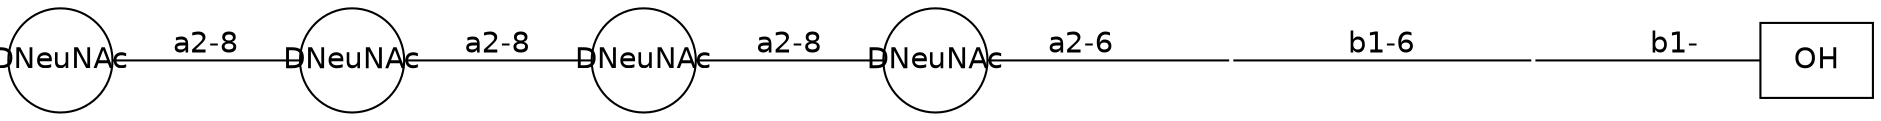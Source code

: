 graph G {graph [splines=false dpi=72 outputorder="edgesfirst"];
node [shape="none" fontname=DejaVuSans labelfontsize=12 label="none" size=50 fixedsize="true" scale="true"];
edge [labelfontsize=12 fontname=DejaVuSans labeldistance=1.2 labelangle=320.0];
rankdir=LR nodesep="0.05" ranksep="0.8";
0 [shape=box label="OH"]
1 [label="" height="0.7" image="includes/MolecularMetadata/Sugars/SNFG_Symbol_Images/DGal.svg"];
2 [label="" height="0.7" image="includes/MolecularMetadata/Sugars/SNFG_Symbol_Images/DGlc.svg"];
3 [shape=circle height="0.7" label="DNeuNAc"];
4 [shape=circle height="0.7" label="DNeuNAc"];
5 [shape=circle height="0.7" label="DNeuNAc"];
6 [shape=circle height="0.7" label="DNeuNAc"];
1--0 [label="b1-" headclip=true tailclip=false];
2--1 [label="b1-6" headclip=false tailclip=false];
3--2 [label="a2-6" headclip=false tailclip=true];
4--3 [label="a2-8" headclip=true tailclip=true];
5--4 [label="a2-8" headclip=true tailclip=true];
6--5 [label="a2-8" headclip=true tailclip=true];
}

